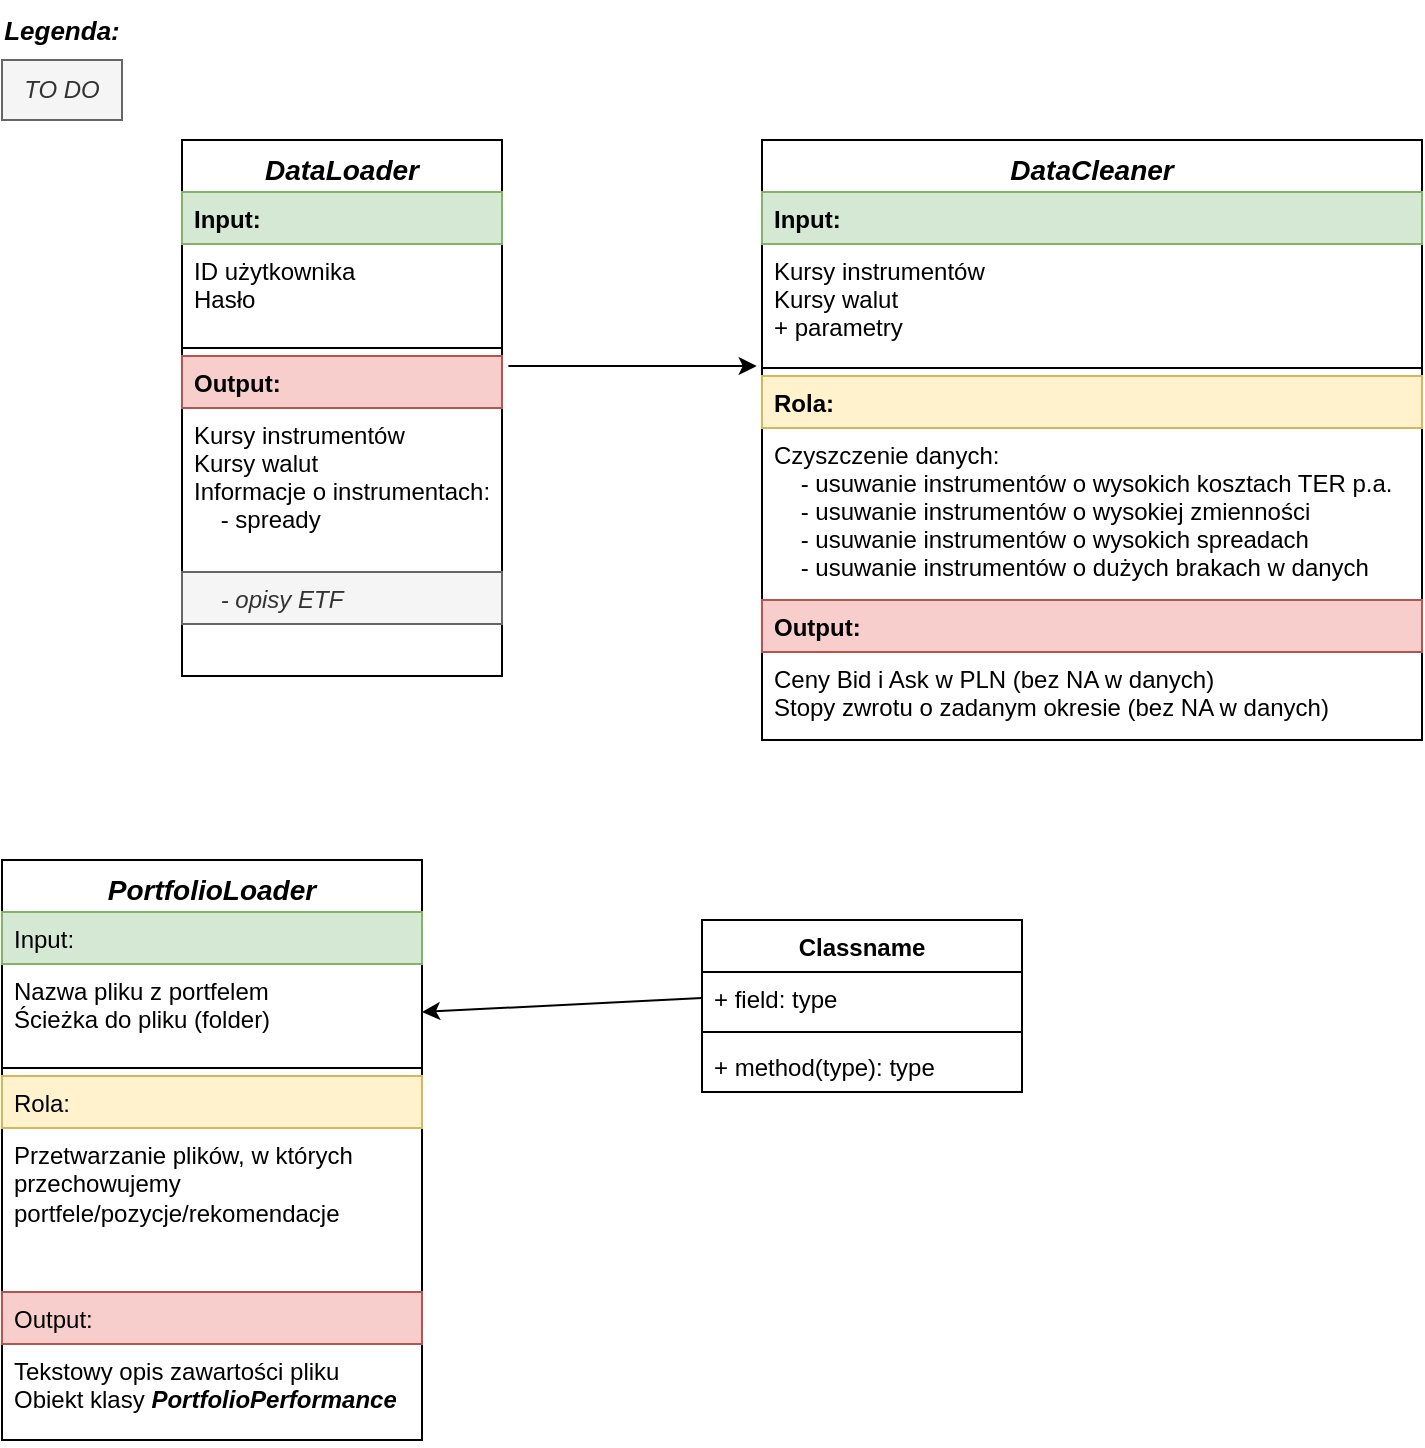 <mxfile version="26.0.10">
  <diagram id="C5RBs43oDa-KdzZeNtuy" name="Page-1">
    <mxGraphModel dx="1050" dy="557" grid="1" gridSize="10" guides="1" tooltips="1" connect="1" arrows="1" fold="1" page="1" pageScale="1" pageWidth="827" pageHeight="1169" math="0" shadow="0">
      <root>
        <mxCell id="WIyWlLk6GJQsqaUBKTNV-0" />
        <mxCell id="WIyWlLk6GJQsqaUBKTNV-1" parent="WIyWlLk6GJQsqaUBKTNV-0" />
        <mxCell id="zkfFHV4jXpPFQw0GAbJ--0" value="DataLoader" style="swimlane;fontStyle=3;align=center;verticalAlign=top;childLayout=stackLayout;horizontal=1;startSize=26;horizontalStack=0;resizeParent=1;resizeLast=0;collapsible=1;marginBottom=0;rounded=0;shadow=0;strokeWidth=1;fontSize=14;" parent="WIyWlLk6GJQsqaUBKTNV-1" vertex="1">
          <mxGeometry x="130" y="120" width="160" height="268" as="geometry">
            <mxRectangle x="230" y="140" width="160" height="26" as="alternateBounds" />
          </mxGeometry>
        </mxCell>
        <mxCell id="FOXnlVh0xvV9vm-CixQY-13" value="Input:" style="text;align=left;verticalAlign=top;spacingLeft=4;spacingRight=4;overflow=hidden;rotatable=0;points=[[0,0.5],[1,0.5]];portConstraint=eastwest;fillColor=#d5e8d4;strokeColor=#82b366;fontStyle=1" vertex="1" parent="zkfFHV4jXpPFQw0GAbJ--0">
          <mxGeometry y="26" width="160" height="26" as="geometry" />
        </mxCell>
        <mxCell id="zkfFHV4jXpPFQw0GAbJ--1" value="ID użytkownika&#xa;Hasło" style="text;align=left;verticalAlign=top;spacingLeft=4;spacingRight=4;overflow=hidden;rotatable=0;points=[[0,0.5],[1,0.5]];portConstraint=eastwest;" parent="zkfFHV4jXpPFQw0GAbJ--0" vertex="1">
          <mxGeometry y="52" width="160" height="48" as="geometry" />
        </mxCell>
        <mxCell id="zkfFHV4jXpPFQw0GAbJ--4" value="" style="line;html=1;strokeWidth=1;align=left;verticalAlign=middle;spacingTop=-1;spacingLeft=3;spacingRight=3;rotatable=0;labelPosition=right;points=[];portConstraint=eastwest;" parent="zkfFHV4jXpPFQw0GAbJ--0" vertex="1">
          <mxGeometry y="100" width="160" height="8" as="geometry" />
        </mxCell>
        <mxCell id="FOXnlVh0xvV9vm-CixQY-14" value="Output:" style="text;align=left;verticalAlign=top;spacingLeft=4;spacingRight=4;overflow=hidden;rotatable=0;points=[[0,0.5],[1,0.5]];portConstraint=eastwest;fillColor=#f8cecc;strokeColor=#b85450;fontStyle=1" vertex="1" parent="zkfFHV4jXpPFQw0GAbJ--0">
          <mxGeometry y="108" width="160" height="26" as="geometry" />
        </mxCell>
        <mxCell id="zkfFHV4jXpPFQw0GAbJ--5" value="Kursy instrumentów&#xa;Kursy walut&#xa;Informacje o instrumentach:&#xa;    - spready&#xa;" style="text;align=left;verticalAlign=top;spacingLeft=4;spacingRight=4;overflow=hidden;rotatable=0;points=[[0,0.5],[1,0.5]];portConstraint=eastwest;" parent="zkfFHV4jXpPFQw0GAbJ--0" vertex="1">
          <mxGeometry y="134" width="160" height="82" as="geometry" />
        </mxCell>
        <mxCell id="FOXnlVh0xvV9vm-CixQY-16" value="    - opisy ETF&#xa;" style="text;align=left;verticalAlign=top;spacingLeft=4;spacingRight=4;overflow=hidden;rotatable=0;points=[[0,0.5],[1,0.5]];portConstraint=eastwest;fontStyle=2;fillColor=#f5f5f5;fontColor=#333333;strokeColor=#666666;" vertex="1" parent="zkfFHV4jXpPFQw0GAbJ--0">
          <mxGeometry y="216" width="160" height="26" as="geometry" />
        </mxCell>
        <mxCell id="zkfFHV4jXpPFQw0GAbJ--17" value="DataCleaner" style="swimlane;fontStyle=3;align=center;verticalAlign=top;childLayout=stackLayout;horizontal=1;startSize=26;horizontalStack=0;resizeParent=1;resizeLast=0;collapsible=1;marginBottom=0;rounded=0;shadow=0;strokeWidth=1;fontSize=14;" parent="WIyWlLk6GJQsqaUBKTNV-1" vertex="1">
          <mxGeometry x="420" y="120" width="330" height="300" as="geometry">
            <mxRectangle x="550" y="140" width="160" height="26" as="alternateBounds" />
          </mxGeometry>
        </mxCell>
        <mxCell id="FOXnlVh0xvV9vm-CixQY-12" value="Input:" style="text;align=left;verticalAlign=top;spacingLeft=4;spacingRight=4;overflow=hidden;rotatable=0;points=[[0,0.5],[1,0.5]];portConstraint=eastwest;fillColor=#d5e8d4;strokeColor=#82b366;fontStyle=1" vertex="1" parent="zkfFHV4jXpPFQw0GAbJ--17">
          <mxGeometry y="26" width="330" height="26" as="geometry" />
        </mxCell>
        <mxCell id="zkfFHV4jXpPFQw0GAbJ--18" value="Kursy instrumentów&#xa;Kursy walut&#xa;+ parametry" style="text;align=left;verticalAlign=top;spacingLeft=4;spacingRight=4;overflow=hidden;rotatable=0;points=[[0,0.5],[1,0.5]];portConstraint=eastwest;" parent="zkfFHV4jXpPFQw0GAbJ--17" vertex="1">
          <mxGeometry y="52" width="330" height="58" as="geometry" />
        </mxCell>
        <mxCell id="zkfFHV4jXpPFQw0GAbJ--23" value="" style="line;html=1;strokeWidth=1;align=left;verticalAlign=middle;spacingTop=-1;spacingLeft=3;spacingRight=3;rotatable=0;labelPosition=right;points=[];portConstraint=eastwest;" parent="zkfFHV4jXpPFQw0GAbJ--17" vertex="1">
          <mxGeometry y="110" width="330" height="8" as="geometry" />
        </mxCell>
        <mxCell id="FOXnlVh0xvV9vm-CixQY-15" value="Rola:" style="text;align=left;verticalAlign=top;spacingLeft=4;spacingRight=4;overflow=hidden;rotatable=0;points=[[0,0.5],[1,0.5]];portConstraint=eastwest;fillColor=#fff2cc;strokeColor=#d6b656;fontStyle=1" vertex="1" parent="zkfFHV4jXpPFQw0GAbJ--17">
          <mxGeometry y="118" width="330" height="26" as="geometry" />
        </mxCell>
        <mxCell id="FOXnlVh0xvV9vm-CixQY-5" value="Czyszczenie danych:&#xa;    - usuwanie instrumentów o wysokich kosztach TER p.a.&#xa;    - usuwanie instrumentów o wysokiej zmienności&#xa;    - usuwanie instrumentów o wysokich spreadach&#xa;    - usuwanie instrumentów o dużych brakach w danych" style="text;align=left;verticalAlign=top;spacingLeft=4;spacingRight=4;overflow=hidden;rotatable=0;points=[[0,0.5],[1,0.5]];portConstraint=eastwest;" vertex="1" parent="zkfFHV4jXpPFQw0GAbJ--17">
          <mxGeometry y="144" width="330" height="86" as="geometry" />
        </mxCell>
        <mxCell id="FOXnlVh0xvV9vm-CixQY-9" value="Output:" style="text;align=left;verticalAlign=top;spacingLeft=4;spacingRight=4;overflow=hidden;rotatable=0;points=[[0,0.5],[1,0.5]];portConstraint=eastwest;fillColor=#f8cecc;strokeColor=#b85450;fontStyle=1" vertex="1" parent="zkfFHV4jXpPFQw0GAbJ--17">
          <mxGeometry y="230" width="330" height="26" as="geometry" />
        </mxCell>
        <mxCell id="FOXnlVh0xvV9vm-CixQY-10" value="Ceny Bid i Ask w PLN (bez NA w danych)&#xa;Stopy zwrotu o zadanym okresie (bez NA w danych)" style="text;align=left;verticalAlign=top;spacingLeft=4;spacingRight=4;overflow=hidden;rotatable=0;points=[[0,0.5],[1,0.5]];portConstraint=eastwest;" vertex="1" parent="zkfFHV4jXpPFQw0GAbJ--17">
          <mxGeometry y="256" width="330" height="44" as="geometry" />
        </mxCell>
        <mxCell id="FOXnlVh0xvV9vm-CixQY-17" value="TO DO" style="rounded=0;whiteSpace=wrap;html=1;fillColor=#f5f5f5;fontColor=#333333;strokeColor=#666666;fontStyle=2" vertex="1" parent="WIyWlLk6GJQsqaUBKTNV-1">
          <mxGeometry x="40" y="80" width="60" height="30" as="geometry" />
        </mxCell>
        <mxCell id="FOXnlVh0xvV9vm-CixQY-18" value="&lt;b&gt;&lt;i&gt;Legenda:&lt;/i&gt;&lt;/b&gt;" style="text;html=1;align=center;verticalAlign=middle;whiteSpace=wrap;rounded=0;fontSize=13;" vertex="1" parent="WIyWlLk6GJQsqaUBKTNV-1">
          <mxGeometry x="40" y="50" width="60" height="30" as="geometry" />
        </mxCell>
        <mxCell id="FOXnlVh0xvV9vm-CixQY-24" value="&lt;font style=&quot;font-size: 14px;&quot;&gt;&lt;i&gt;PortfolioLoader&lt;/i&gt;&lt;/font&gt;" style="swimlane;fontStyle=1;align=center;verticalAlign=top;childLayout=stackLayout;horizontal=1;startSize=26;horizontalStack=0;resizeParent=1;resizeParentMax=0;resizeLast=0;collapsible=1;marginBottom=0;whiteSpace=wrap;html=1;" vertex="1" parent="WIyWlLk6GJQsqaUBKTNV-1">
          <mxGeometry x="40" y="480" width="210" height="290" as="geometry" />
        </mxCell>
        <mxCell id="FOXnlVh0xvV9vm-CixQY-25" value="Input:" style="text;strokeColor=#82b366;fillColor=#d5e8d4;align=left;verticalAlign=top;spacingLeft=4;spacingRight=4;overflow=hidden;rotatable=0;points=[[0,0.5],[1,0.5]];portConstraint=eastwest;whiteSpace=wrap;html=1;" vertex="1" parent="FOXnlVh0xvV9vm-CixQY-24">
          <mxGeometry y="26" width="210" height="26" as="geometry" />
        </mxCell>
        <mxCell id="FOXnlVh0xvV9vm-CixQY-31" value="Nazwa pliku z portfelem&lt;div&gt;Ścieżka do pliku (folder)&lt;/div&gt;" style="text;align=left;verticalAlign=top;spacingLeft=4;spacingRight=4;overflow=hidden;rotatable=0;points=[[0,0.5],[1,0.5]];portConstraint=eastwest;whiteSpace=wrap;html=1;" vertex="1" parent="FOXnlVh0xvV9vm-CixQY-24">
          <mxGeometry y="52" width="210" height="48" as="geometry" />
        </mxCell>
        <mxCell id="FOXnlVh0xvV9vm-CixQY-26" value="" style="line;strokeWidth=1;fillColor=none;align=left;verticalAlign=middle;spacingTop=-1;spacingLeft=3;spacingRight=3;rotatable=0;labelPosition=right;points=[];portConstraint=eastwest;strokeColor=inherit;" vertex="1" parent="FOXnlVh0xvV9vm-CixQY-24">
          <mxGeometry y="100" width="210" height="8" as="geometry" />
        </mxCell>
        <mxCell id="FOXnlVh0xvV9vm-CixQY-27" value="Rola:" style="text;strokeColor=#d6b656;fillColor=#fff2cc;align=left;verticalAlign=top;spacingLeft=4;spacingRight=4;overflow=hidden;rotatable=0;points=[[0,0.5],[1,0.5]];portConstraint=eastwest;whiteSpace=wrap;html=1;" vertex="1" parent="FOXnlVh0xvV9vm-CixQY-24">
          <mxGeometry y="108" width="210" height="26" as="geometry" />
        </mxCell>
        <mxCell id="FOXnlVh0xvV9vm-CixQY-36" value="Przetwarzanie plików, w których przechowujemy portfele/pozycje/rekomendacje" style="text;align=left;verticalAlign=top;spacingLeft=4;spacingRight=4;overflow=hidden;rotatable=0;points=[[0,0.5],[1,0.5]];portConstraint=eastwest;whiteSpace=wrap;html=1;" vertex="1" parent="FOXnlVh0xvV9vm-CixQY-24">
          <mxGeometry y="134" width="210" height="82" as="geometry" />
        </mxCell>
        <mxCell id="FOXnlVh0xvV9vm-CixQY-28" value="Output:" style="text;strokeColor=#b85450;fillColor=#f8cecc;align=left;verticalAlign=top;spacingLeft=4;spacingRight=4;overflow=hidden;rotatable=0;points=[[0,0.5],[1,0.5]];portConstraint=eastwest;whiteSpace=wrap;html=1;" vertex="1" parent="FOXnlVh0xvV9vm-CixQY-24">
          <mxGeometry y="216" width="210" height="26" as="geometry" />
        </mxCell>
        <mxCell id="FOXnlVh0xvV9vm-CixQY-38" value="Tekstowy opis zawartości pliku&lt;div&gt;Obiekt klasy &lt;b&gt;&lt;i&gt;PortfolioPerformance&lt;/i&gt;&lt;/b&gt;&lt;/div&gt;" style="text;align=left;verticalAlign=top;spacingLeft=4;spacingRight=4;overflow=hidden;rotatable=0;points=[[0,0.5],[1,0.5]];portConstraint=eastwest;whiteSpace=wrap;html=1;" vertex="1" parent="FOXnlVh0xvV9vm-CixQY-24">
          <mxGeometry y="242" width="210" height="48" as="geometry" />
        </mxCell>
        <mxCell id="FOXnlVh0xvV9vm-CixQY-39" value="" style="endArrow=classic;html=1;rounded=0;exitX=0;exitY=0.5;exitDx=0;exitDy=0;entryX=1;entryY=0.5;entryDx=0;entryDy=0;" edge="1" parent="WIyWlLk6GJQsqaUBKTNV-1" source="FOXnlVh0xvV9vm-CixQY-41" target="FOXnlVh0xvV9vm-CixQY-31">
          <mxGeometry width="50" height="50" relative="1" as="geometry">
            <mxPoint x="250" y="590" as="sourcePoint" />
            <mxPoint x="300" y="550" as="targetPoint" />
          </mxGeometry>
        </mxCell>
        <mxCell id="FOXnlVh0xvV9vm-CixQY-40" value="Classname" style="swimlane;fontStyle=1;align=center;verticalAlign=top;childLayout=stackLayout;horizontal=1;startSize=26;horizontalStack=0;resizeParent=1;resizeParentMax=0;resizeLast=0;collapsible=1;marginBottom=0;whiteSpace=wrap;html=1;" vertex="1" parent="WIyWlLk6GJQsqaUBKTNV-1">
          <mxGeometry x="390" y="510" width="160" height="86" as="geometry" />
        </mxCell>
        <mxCell id="FOXnlVh0xvV9vm-CixQY-41" value="+ field: type" style="text;strokeColor=none;fillColor=none;align=left;verticalAlign=top;spacingLeft=4;spacingRight=4;overflow=hidden;rotatable=0;points=[[0,0.5],[1,0.5]];portConstraint=eastwest;whiteSpace=wrap;html=1;" vertex="1" parent="FOXnlVh0xvV9vm-CixQY-40">
          <mxGeometry y="26" width="160" height="26" as="geometry" />
        </mxCell>
        <mxCell id="FOXnlVh0xvV9vm-CixQY-42" value="" style="line;strokeWidth=1;fillColor=none;align=left;verticalAlign=middle;spacingTop=-1;spacingLeft=3;spacingRight=3;rotatable=0;labelPosition=right;points=[];portConstraint=eastwest;strokeColor=inherit;" vertex="1" parent="FOXnlVh0xvV9vm-CixQY-40">
          <mxGeometry y="52" width="160" height="8" as="geometry" />
        </mxCell>
        <mxCell id="FOXnlVh0xvV9vm-CixQY-43" value="+ method(type): type" style="text;strokeColor=none;fillColor=none;align=left;verticalAlign=top;spacingLeft=4;spacingRight=4;overflow=hidden;rotatable=0;points=[[0,0.5],[1,0.5]];portConstraint=eastwest;whiteSpace=wrap;html=1;" vertex="1" parent="FOXnlVh0xvV9vm-CixQY-40">
          <mxGeometry y="60" width="160" height="26" as="geometry" />
        </mxCell>
        <mxCell id="FOXnlVh0xvV9vm-CixQY-46" value="" style="endArrow=classic;html=1;rounded=0;exitX=1.02;exitY=0.192;exitDx=0;exitDy=0;exitPerimeter=0;entryX=-0.008;entryY=1.052;entryDx=0;entryDy=0;entryPerimeter=0;" edge="1" parent="WIyWlLk6GJQsqaUBKTNV-1" source="FOXnlVh0xvV9vm-CixQY-14" target="zkfFHV4jXpPFQw0GAbJ--18">
          <mxGeometry width="50" height="50" relative="1" as="geometry">
            <mxPoint x="350" y="190" as="sourcePoint" />
            <mxPoint x="400" y="140" as="targetPoint" />
          </mxGeometry>
        </mxCell>
      </root>
    </mxGraphModel>
  </diagram>
</mxfile>
